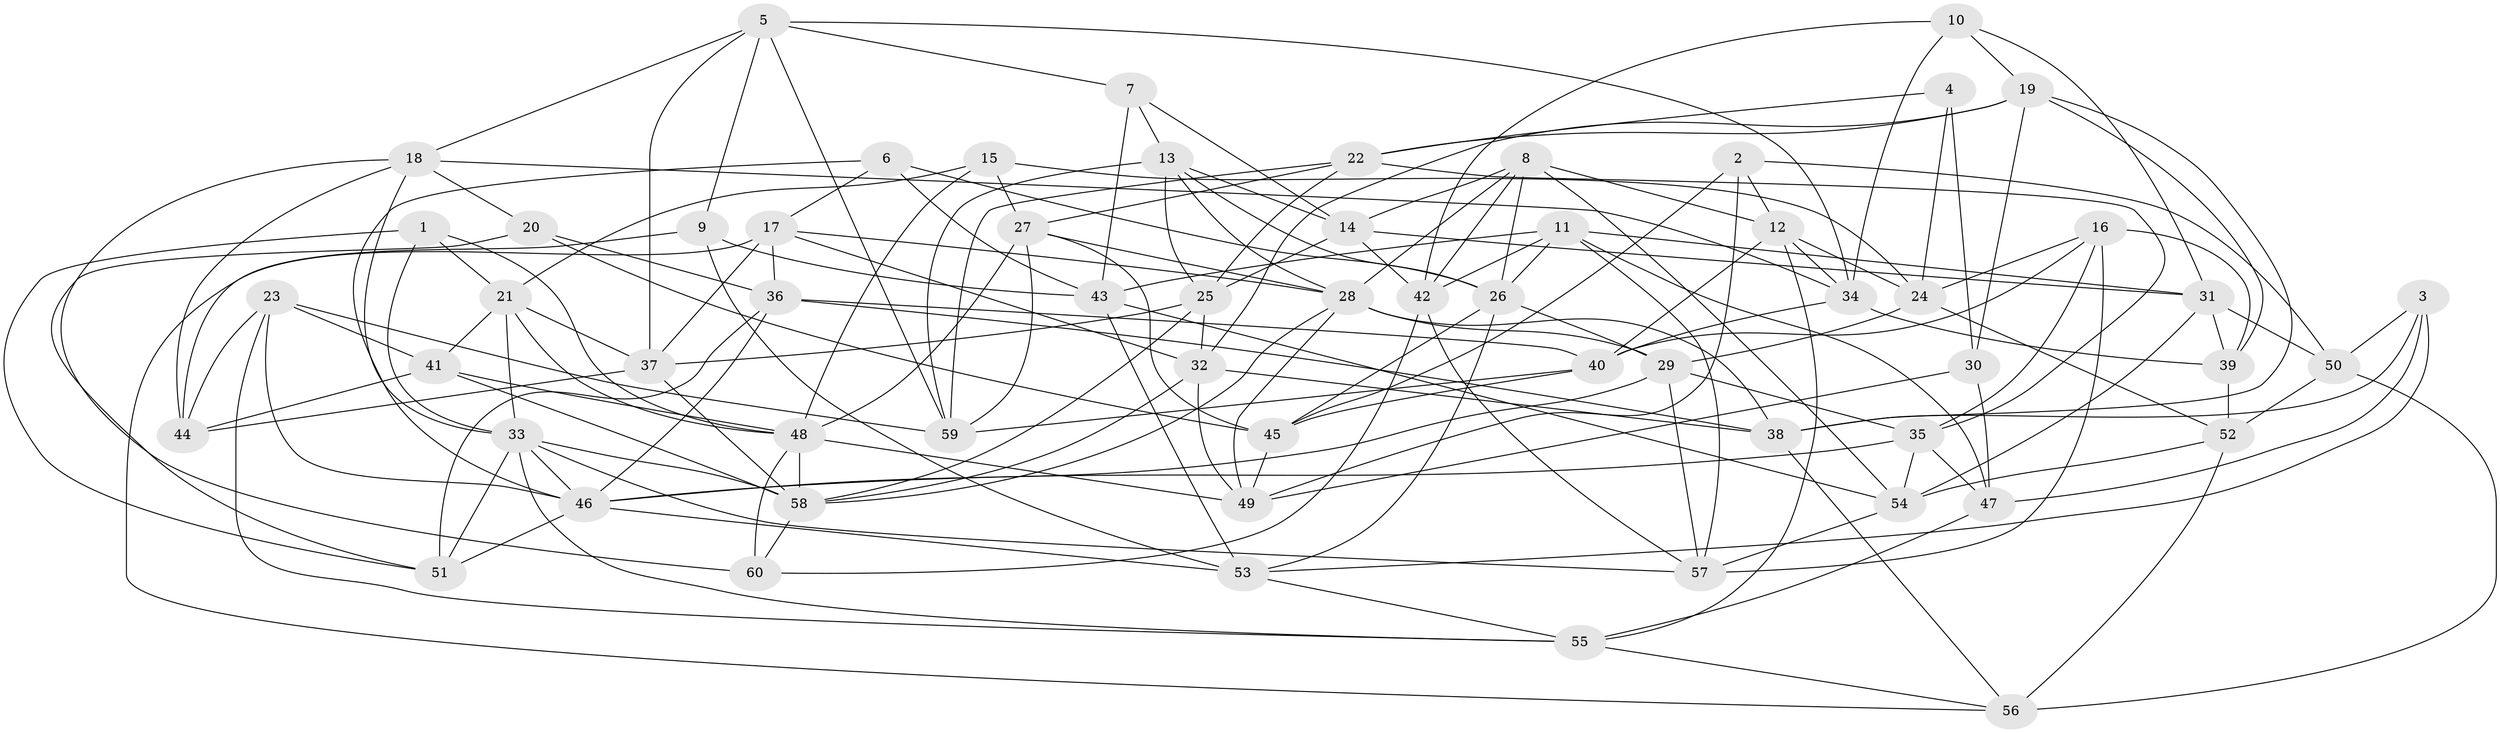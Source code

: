 // original degree distribution, {4: 1.0}
// Generated by graph-tools (version 1.1) at 2025/03/03/09/25 03:03:05]
// undirected, 60 vertices, 168 edges
graph export_dot {
graph [start="1"]
  node [color=gray90,style=filled];
  1;
  2;
  3;
  4;
  5;
  6;
  7;
  8;
  9;
  10;
  11;
  12;
  13;
  14;
  15;
  16;
  17;
  18;
  19;
  20;
  21;
  22;
  23;
  24;
  25;
  26;
  27;
  28;
  29;
  30;
  31;
  32;
  33;
  34;
  35;
  36;
  37;
  38;
  39;
  40;
  41;
  42;
  43;
  44;
  45;
  46;
  47;
  48;
  49;
  50;
  51;
  52;
  53;
  54;
  55;
  56;
  57;
  58;
  59;
  60;
  1 -- 21 [weight=1.0];
  1 -- 33 [weight=1.0];
  1 -- 48 [weight=1.0];
  1 -- 51 [weight=1.0];
  2 -- 12 [weight=1.0];
  2 -- 45 [weight=2.0];
  2 -- 49 [weight=1.0];
  2 -- 50 [weight=2.0];
  3 -- 38 [weight=1.0];
  3 -- 47 [weight=1.0];
  3 -- 50 [weight=1.0];
  3 -- 53 [weight=1.0];
  4 -- 22 [weight=1.0];
  4 -- 24 [weight=1.0];
  4 -- 30 [weight=2.0];
  5 -- 7 [weight=1.0];
  5 -- 9 [weight=1.0];
  5 -- 18 [weight=1.0];
  5 -- 34 [weight=1.0];
  5 -- 37 [weight=1.0];
  5 -- 59 [weight=1.0];
  6 -- 17 [weight=1.0];
  6 -- 26 [weight=1.0];
  6 -- 43 [weight=1.0];
  6 -- 46 [weight=1.0];
  7 -- 13 [weight=1.0];
  7 -- 14 [weight=1.0];
  7 -- 43 [weight=1.0];
  8 -- 12 [weight=1.0];
  8 -- 14 [weight=1.0];
  8 -- 26 [weight=1.0];
  8 -- 28 [weight=1.0];
  8 -- 42 [weight=1.0];
  8 -- 54 [weight=1.0];
  9 -- 43 [weight=1.0];
  9 -- 44 [weight=1.0];
  9 -- 53 [weight=1.0];
  10 -- 19 [weight=1.0];
  10 -- 31 [weight=1.0];
  10 -- 34 [weight=1.0];
  10 -- 42 [weight=1.0];
  11 -- 26 [weight=1.0];
  11 -- 31 [weight=1.0];
  11 -- 42 [weight=1.0];
  11 -- 43 [weight=1.0];
  11 -- 47 [weight=1.0];
  11 -- 57 [weight=1.0];
  12 -- 24 [weight=1.0];
  12 -- 34 [weight=1.0];
  12 -- 40 [weight=1.0];
  12 -- 55 [weight=1.0];
  13 -- 14 [weight=1.0];
  13 -- 25 [weight=1.0];
  13 -- 26 [weight=1.0];
  13 -- 28 [weight=1.0];
  13 -- 59 [weight=1.0];
  14 -- 25 [weight=1.0];
  14 -- 31 [weight=1.0];
  14 -- 42 [weight=1.0];
  15 -- 21 [weight=1.0];
  15 -- 24 [weight=1.0];
  15 -- 27 [weight=1.0];
  15 -- 48 [weight=1.0];
  16 -- 24 [weight=1.0];
  16 -- 35 [weight=1.0];
  16 -- 39 [weight=2.0];
  16 -- 40 [weight=1.0];
  16 -- 57 [weight=1.0];
  17 -- 28 [weight=1.0];
  17 -- 32 [weight=1.0];
  17 -- 36 [weight=1.0];
  17 -- 37 [weight=1.0];
  17 -- 56 [weight=1.0];
  18 -- 20 [weight=1.0];
  18 -- 33 [weight=1.0];
  18 -- 34 [weight=1.0];
  18 -- 44 [weight=1.0];
  18 -- 60 [weight=1.0];
  19 -- 22 [weight=1.0];
  19 -- 30 [weight=1.0];
  19 -- 32 [weight=1.0];
  19 -- 38 [weight=1.0];
  19 -- 39 [weight=1.0];
  20 -- 36 [weight=1.0];
  20 -- 45 [weight=1.0];
  20 -- 51 [weight=1.0];
  21 -- 33 [weight=1.0];
  21 -- 37 [weight=1.0];
  21 -- 41 [weight=1.0];
  21 -- 48 [weight=1.0];
  22 -- 25 [weight=1.0];
  22 -- 27 [weight=1.0];
  22 -- 35 [weight=1.0];
  22 -- 59 [weight=1.0];
  23 -- 41 [weight=1.0];
  23 -- 44 [weight=1.0];
  23 -- 46 [weight=2.0];
  23 -- 55 [weight=1.0];
  23 -- 59 [weight=1.0];
  24 -- 29 [weight=1.0];
  24 -- 52 [weight=1.0];
  25 -- 32 [weight=1.0];
  25 -- 37 [weight=1.0];
  25 -- 58 [weight=1.0];
  26 -- 29 [weight=1.0];
  26 -- 45 [weight=2.0];
  26 -- 53 [weight=1.0];
  27 -- 28 [weight=1.0];
  27 -- 45 [weight=1.0];
  27 -- 48 [weight=1.0];
  27 -- 59 [weight=1.0];
  28 -- 29 [weight=1.0];
  28 -- 38 [weight=1.0];
  28 -- 49 [weight=1.0];
  28 -- 58 [weight=1.0];
  29 -- 35 [weight=1.0];
  29 -- 46 [weight=1.0];
  29 -- 57 [weight=1.0];
  30 -- 47 [weight=2.0];
  30 -- 49 [weight=1.0];
  31 -- 39 [weight=1.0];
  31 -- 50 [weight=1.0];
  31 -- 54 [weight=1.0];
  32 -- 38 [weight=1.0];
  32 -- 49 [weight=1.0];
  32 -- 58 [weight=1.0];
  33 -- 46 [weight=1.0];
  33 -- 51 [weight=1.0];
  33 -- 55 [weight=1.0];
  33 -- 57 [weight=1.0];
  33 -- 58 [weight=1.0];
  34 -- 39 [weight=1.0];
  34 -- 40 [weight=1.0];
  35 -- 46 [weight=1.0];
  35 -- 47 [weight=1.0];
  35 -- 54 [weight=1.0];
  36 -- 38 [weight=1.0];
  36 -- 40 [weight=1.0];
  36 -- 46 [weight=1.0];
  36 -- 51 [weight=1.0];
  37 -- 44 [weight=1.0];
  37 -- 58 [weight=1.0];
  38 -- 56 [weight=1.0];
  39 -- 52 [weight=1.0];
  40 -- 45 [weight=1.0];
  40 -- 59 [weight=1.0];
  41 -- 44 [weight=2.0];
  41 -- 48 [weight=1.0];
  41 -- 58 [weight=1.0];
  42 -- 57 [weight=1.0];
  42 -- 60 [weight=1.0];
  43 -- 53 [weight=1.0];
  43 -- 54 [weight=1.0];
  45 -- 49 [weight=1.0];
  46 -- 51 [weight=2.0];
  46 -- 53 [weight=1.0];
  47 -- 55 [weight=1.0];
  48 -- 49 [weight=1.0];
  48 -- 58 [weight=1.0];
  48 -- 60 [weight=1.0];
  50 -- 52 [weight=1.0];
  50 -- 56 [weight=1.0];
  52 -- 54 [weight=1.0];
  52 -- 56 [weight=2.0];
  53 -- 55 [weight=1.0];
  54 -- 57 [weight=1.0];
  55 -- 56 [weight=1.0];
  58 -- 60 [weight=1.0];
}
